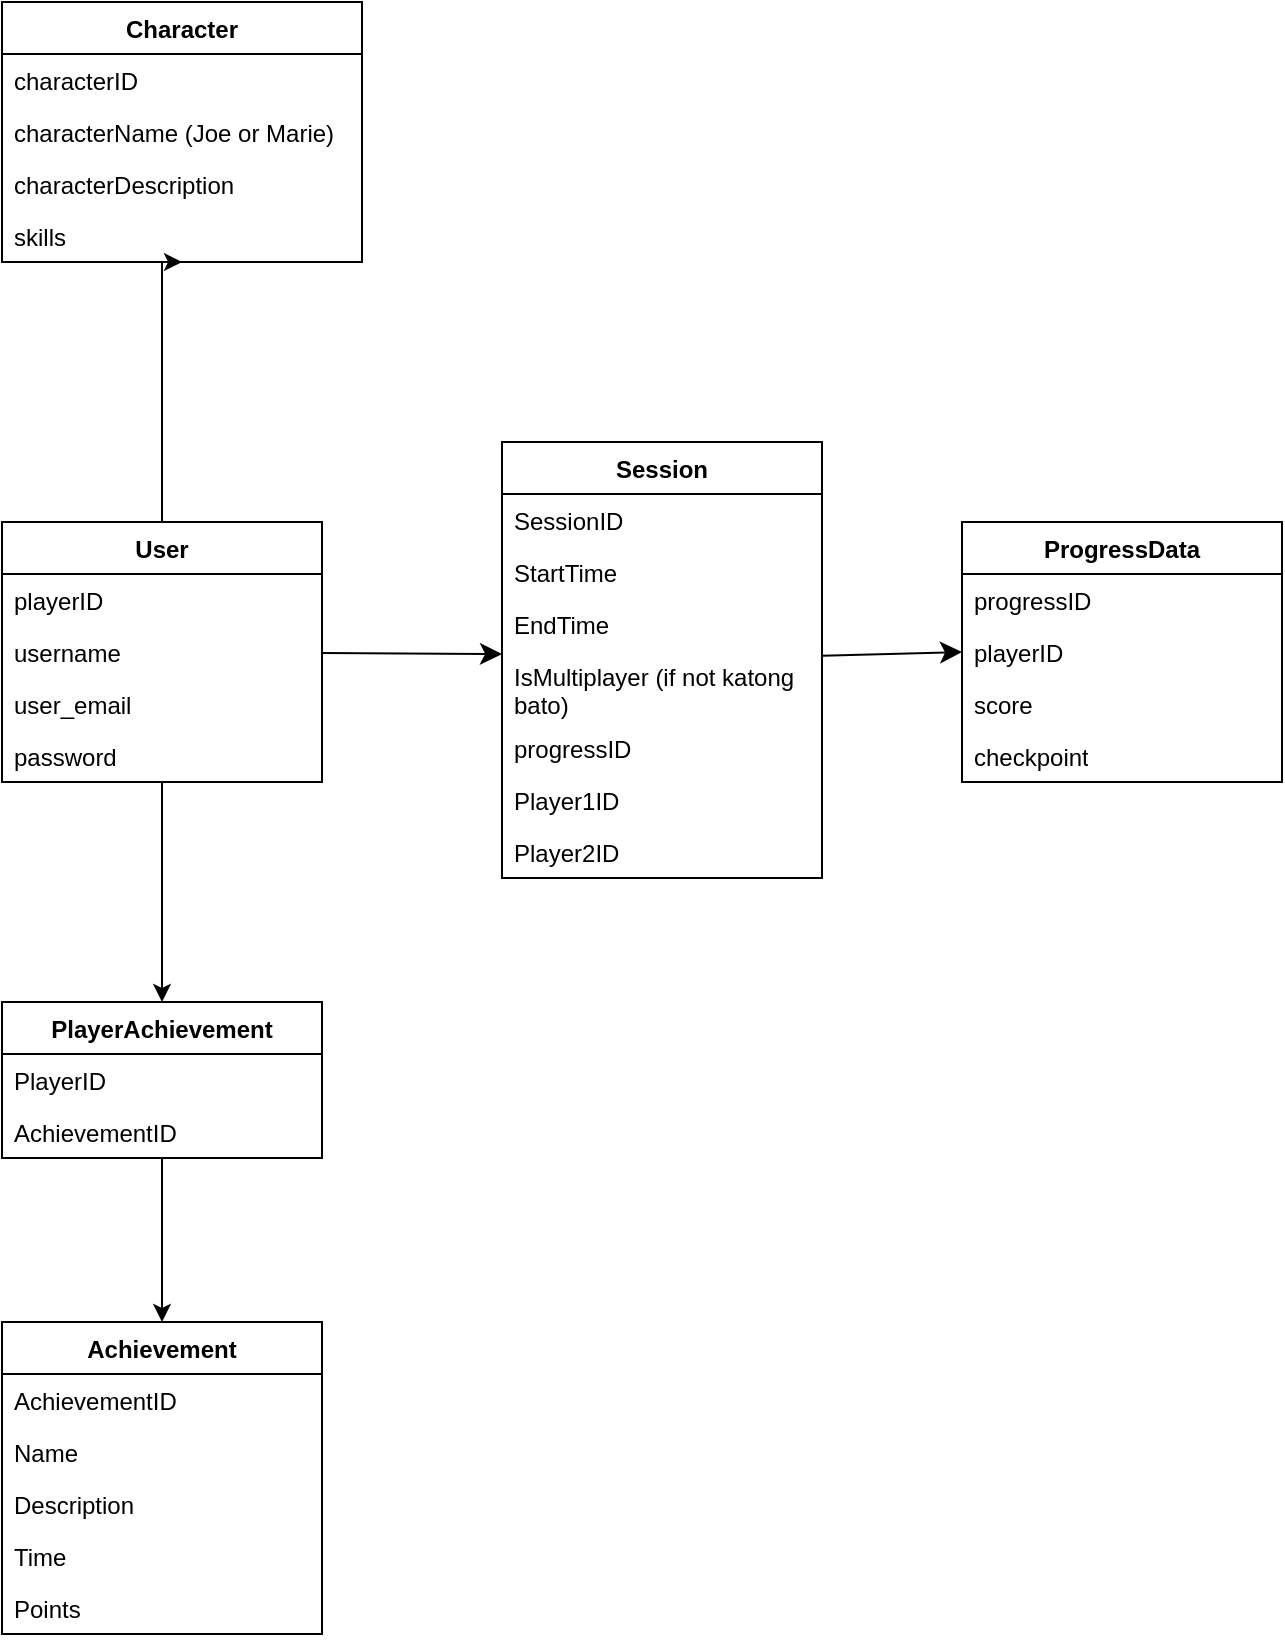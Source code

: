 <mxfile version="26.2.12">
  <diagram name="Page-1" id="9rd_xdLmd5rLgGGDqGB6">
    <mxGraphModel dx="1410" dy="2756" grid="1" gridSize="10" guides="1" tooltips="1" connect="1" arrows="1" fold="1" page="1" pageScale="1" pageWidth="850" pageHeight="1100" math="0" shadow="0">
      <root>
        <mxCell id="0" />
        <mxCell id="1" parent="0" />
        <mxCell id="b0p4kjqBjUoqprinX8WR-55" style="edgeStyle=orthogonalEdgeStyle;rounded=0;orthogonalLoop=1;jettySize=auto;html=1;entryX=0.5;entryY=1;entryDx=0;entryDy=0;" parent="1" source="b0p4kjqBjUoqprinX8WR-1" target="b0p4kjqBjUoqprinX8WR-12" edge="1">
          <mxGeometry relative="1" as="geometry">
            <Array as="points">
              <mxPoint x="190" />
            </Array>
          </mxGeometry>
        </mxCell>
        <mxCell id="OVizJT9XIhZw2vRnQmP7-5" style="edgeStyle=orthogonalEdgeStyle;rounded=0;orthogonalLoop=1;jettySize=auto;html=1;entryX=0.5;entryY=0;entryDx=0;entryDy=0;" parent="1" source="b0p4kjqBjUoqprinX8WR-1" target="b0p4kjqBjUoqprinX8WR-45" edge="1">
          <mxGeometry relative="1" as="geometry" />
        </mxCell>
        <mxCell id="b0p4kjqBjUoqprinX8WR-1" value="User" style="swimlane;fontStyle=1;align=center;verticalAlign=top;childLayout=stackLayout;horizontal=1;startSize=26;horizontalStack=0;resizeParent=1;resizeParentMax=0;resizeLast=0;collapsible=1;marginBottom=0;whiteSpace=wrap;html=1;" parent="1" vertex="1">
          <mxGeometry x="110" y="130" width="160" height="130" as="geometry" />
        </mxCell>
        <mxCell id="b0p4kjqBjUoqprinX8WR-7" value="playerID" style="text;strokeColor=none;fillColor=none;align=left;verticalAlign=top;spacingLeft=4;spacingRight=4;overflow=hidden;rotatable=0;points=[[0,0.5],[1,0.5]];portConstraint=eastwest;whiteSpace=wrap;html=1;" parent="b0p4kjqBjUoqprinX8WR-1" vertex="1">
          <mxGeometry y="26" width="160" height="26" as="geometry" />
        </mxCell>
        <mxCell id="b0p4kjqBjUoqprinX8WR-8" value="username" style="text;strokeColor=none;fillColor=none;align=left;verticalAlign=top;spacingLeft=4;spacingRight=4;overflow=hidden;rotatable=0;points=[[0,0.5],[1,0.5]];portConstraint=eastwest;whiteSpace=wrap;html=1;" parent="b0p4kjqBjUoqprinX8WR-1" vertex="1">
          <mxGeometry y="52" width="160" height="26" as="geometry" />
        </mxCell>
        <mxCell id="b0p4kjqBjUoqprinX8WR-9" value="user_email" style="text;strokeColor=none;fillColor=none;align=left;verticalAlign=top;spacingLeft=4;spacingRight=4;overflow=hidden;rotatable=0;points=[[0,0.5],[1,0.5]];portConstraint=eastwest;whiteSpace=wrap;html=1;" parent="b0p4kjqBjUoqprinX8WR-1" vertex="1">
          <mxGeometry y="78" width="160" height="26" as="geometry" />
        </mxCell>
        <mxCell id="b0p4kjqBjUoqprinX8WR-10" value="password" style="text;strokeColor=none;fillColor=none;align=left;verticalAlign=top;spacingLeft=4;spacingRight=4;overflow=hidden;rotatable=0;points=[[0,0.5],[1,0.5]];portConstraint=eastwest;whiteSpace=wrap;html=1;" parent="b0p4kjqBjUoqprinX8WR-1" vertex="1">
          <mxGeometry y="104" width="160" height="26" as="geometry" />
        </mxCell>
        <mxCell id="b0p4kjqBjUoqprinX8WR-12" value="Character" style="swimlane;fontStyle=1;align=center;verticalAlign=top;childLayout=stackLayout;horizontal=1;startSize=26;horizontalStack=0;resizeParent=1;resizeParentMax=0;resizeLast=0;collapsible=1;marginBottom=0;whiteSpace=wrap;html=1;" parent="1" vertex="1">
          <mxGeometry x="110" y="-130" width="180" height="130" as="geometry" />
        </mxCell>
        <mxCell id="b0p4kjqBjUoqprinX8WR-13" value="characterID" style="text;strokeColor=none;fillColor=none;align=left;verticalAlign=top;spacingLeft=4;spacingRight=4;overflow=hidden;rotatable=0;points=[[0,0.5],[1,0.5]];portConstraint=eastwest;whiteSpace=wrap;html=1;" parent="b0p4kjqBjUoqprinX8WR-12" vertex="1">
          <mxGeometry y="26" width="180" height="26" as="geometry" />
        </mxCell>
        <mxCell id="b0p4kjqBjUoqprinX8WR-14" value="characterName (Joe or Marie)" style="text;strokeColor=none;fillColor=none;align=left;verticalAlign=top;spacingLeft=4;spacingRight=4;overflow=hidden;rotatable=0;points=[[0,0.5],[1,0.5]];portConstraint=eastwest;whiteSpace=wrap;html=1;" parent="b0p4kjqBjUoqprinX8WR-12" vertex="1">
          <mxGeometry y="52" width="180" height="26" as="geometry" />
        </mxCell>
        <mxCell id="b0p4kjqBjUoqprinX8WR-15" value="characterDescription&lt;div&gt;&lt;br&gt;&lt;/div&gt;" style="text;strokeColor=none;fillColor=none;align=left;verticalAlign=top;spacingLeft=4;spacingRight=4;overflow=hidden;rotatable=0;points=[[0,0.5],[1,0.5]];portConstraint=eastwest;whiteSpace=wrap;html=1;" parent="b0p4kjqBjUoqprinX8WR-12" vertex="1">
          <mxGeometry y="78" width="180" height="26" as="geometry" />
        </mxCell>
        <mxCell id="b0p4kjqBjUoqprinX8WR-16" value="&lt;div&gt;skills&lt;/div&gt;" style="text;strokeColor=none;fillColor=none;align=left;verticalAlign=top;spacingLeft=4;spacingRight=4;overflow=hidden;rotatable=0;points=[[0,0.5],[1,0.5]];portConstraint=eastwest;whiteSpace=wrap;html=1;" parent="b0p4kjqBjUoqprinX8WR-12" vertex="1">
          <mxGeometry y="104" width="180" height="26" as="geometry" />
        </mxCell>
        <mxCell id="Wn0dOv6MP6DsH9rZJGZ--9" style="edgeStyle=none;curved=1;rounded=0;orthogonalLoop=1;jettySize=auto;html=1;entryX=0;entryY=0.5;entryDx=0;entryDy=0;fontSize=12;startSize=8;endSize=8;" edge="1" parent="1" source="b0p4kjqBjUoqprinX8WR-17" target="b0p4kjqBjUoqprinX8WR-34">
          <mxGeometry relative="1" as="geometry" />
        </mxCell>
        <mxCell id="b0p4kjqBjUoqprinX8WR-17" value="Session" style="swimlane;fontStyle=1;align=center;verticalAlign=top;childLayout=stackLayout;horizontal=1;startSize=26;horizontalStack=0;resizeParent=1;resizeParentMax=0;resizeLast=0;collapsible=1;marginBottom=0;whiteSpace=wrap;html=1;" parent="1" vertex="1">
          <mxGeometry x="360" y="90" width="160" height="218" as="geometry" />
        </mxCell>
        <mxCell id="b0p4kjqBjUoqprinX8WR-18" value="SessionID" style="text;strokeColor=none;fillColor=none;align=left;verticalAlign=top;spacingLeft=4;spacingRight=4;overflow=hidden;rotatable=0;points=[[0,0.5],[1,0.5]];portConstraint=eastwest;whiteSpace=wrap;html=1;" parent="b0p4kjqBjUoqprinX8WR-17" vertex="1">
          <mxGeometry y="26" width="160" height="26" as="geometry" />
        </mxCell>
        <mxCell id="b0p4kjqBjUoqprinX8WR-19" value="StartTime" style="text;strokeColor=none;fillColor=none;align=left;verticalAlign=top;spacingLeft=4;spacingRight=4;overflow=hidden;rotatable=0;points=[[0,0.5],[1,0.5]];portConstraint=eastwest;whiteSpace=wrap;html=1;" parent="b0p4kjqBjUoqprinX8WR-17" vertex="1">
          <mxGeometry y="52" width="160" height="26" as="geometry" />
        </mxCell>
        <mxCell id="b0p4kjqBjUoqprinX8WR-20" value="EndTime" style="text;strokeColor=none;fillColor=none;align=left;verticalAlign=top;spacingLeft=4;spacingRight=4;overflow=hidden;rotatable=0;points=[[0,0.5],[1,0.5]];portConstraint=eastwest;whiteSpace=wrap;html=1;" parent="b0p4kjqBjUoqprinX8WR-17" vertex="1">
          <mxGeometry y="78" width="160" height="26" as="geometry" />
        </mxCell>
        <mxCell id="b0p4kjqBjUoqprinX8WR-21" value="IsMultiplayer (if not katong bato)" style="text;strokeColor=none;fillColor=none;align=left;verticalAlign=top;spacingLeft=4;spacingRight=4;overflow=hidden;rotatable=0;points=[[0,0.5],[1,0.5]];portConstraint=eastwest;whiteSpace=wrap;html=1;" parent="b0p4kjqBjUoqprinX8WR-17" vertex="1">
          <mxGeometry y="104" width="160" height="36" as="geometry" />
        </mxCell>
        <mxCell id="b0p4kjqBjUoqprinX8WR-22" value="progressID" style="text;strokeColor=none;fillColor=none;align=left;verticalAlign=top;spacingLeft=4;spacingRight=4;overflow=hidden;rotatable=0;points=[[0,0.5],[1,0.5]];portConstraint=eastwest;whiteSpace=wrap;html=1;" parent="b0p4kjqBjUoqprinX8WR-17" vertex="1">
          <mxGeometry y="140" width="160" height="26" as="geometry" />
        </mxCell>
        <mxCell id="b0p4kjqBjUoqprinX8WR-23" value="Player1ID" style="text;strokeColor=none;fillColor=none;align=left;verticalAlign=top;spacingLeft=4;spacingRight=4;overflow=hidden;rotatable=0;points=[[0,0.5],[1,0.5]];portConstraint=eastwest;whiteSpace=wrap;html=1;" parent="b0p4kjqBjUoqprinX8WR-17" vertex="1">
          <mxGeometry y="166" width="160" height="26" as="geometry" />
        </mxCell>
        <mxCell id="b0p4kjqBjUoqprinX8WR-24" value="Player2ID" style="text;strokeColor=none;fillColor=none;align=left;verticalAlign=top;spacingLeft=4;spacingRight=4;overflow=hidden;rotatable=0;points=[[0,0.5],[1,0.5]];portConstraint=eastwest;whiteSpace=wrap;html=1;" parent="b0p4kjqBjUoqprinX8WR-17" vertex="1">
          <mxGeometry y="192" width="160" height="26" as="geometry" />
        </mxCell>
        <mxCell id="b0p4kjqBjUoqprinX8WR-32" value="ProgressData" style="swimlane;fontStyle=1;align=center;verticalAlign=top;childLayout=stackLayout;horizontal=1;startSize=26;horizontalStack=0;resizeParent=1;resizeParentMax=0;resizeLast=0;collapsible=1;marginBottom=0;whiteSpace=wrap;html=1;" parent="1" vertex="1">
          <mxGeometry x="590" y="130" width="160" height="130" as="geometry" />
        </mxCell>
        <mxCell id="b0p4kjqBjUoqprinX8WR-33" value="progressID" style="text;strokeColor=none;fillColor=none;align=left;verticalAlign=top;spacingLeft=4;spacingRight=4;overflow=hidden;rotatable=0;points=[[0,0.5],[1,0.5]];portConstraint=eastwest;whiteSpace=wrap;html=1;" parent="b0p4kjqBjUoqprinX8WR-32" vertex="1">
          <mxGeometry y="26" width="160" height="26" as="geometry" />
        </mxCell>
        <mxCell id="b0p4kjqBjUoqprinX8WR-34" value="playerID" style="text;strokeColor=none;fillColor=none;align=left;verticalAlign=top;spacingLeft=4;spacingRight=4;overflow=hidden;rotatable=0;points=[[0,0.5],[1,0.5]];portConstraint=eastwest;whiteSpace=wrap;html=1;" parent="b0p4kjqBjUoqprinX8WR-32" vertex="1">
          <mxGeometry y="52" width="160" height="26" as="geometry" />
        </mxCell>
        <mxCell id="OVizJT9XIhZw2vRnQmP7-2" value="score" style="text;strokeColor=none;fillColor=none;align=left;verticalAlign=top;spacingLeft=4;spacingRight=4;overflow=hidden;rotatable=0;points=[[0,0.5],[1,0.5]];portConstraint=eastwest;whiteSpace=wrap;html=1;" parent="b0p4kjqBjUoqprinX8WR-32" vertex="1">
          <mxGeometry y="78" width="160" height="26" as="geometry" />
        </mxCell>
        <mxCell id="OVizJT9XIhZw2vRnQmP7-3" value="checkpoint" style="text;strokeColor=none;fillColor=none;align=left;verticalAlign=top;spacingLeft=4;spacingRight=4;overflow=hidden;rotatable=0;points=[[0,0.5],[1,0.5]];portConstraint=eastwest;whiteSpace=wrap;html=1;" parent="b0p4kjqBjUoqprinX8WR-32" vertex="1">
          <mxGeometry y="104" width="160" height="26" as="geometry" />
        </mxCell>
        <mxCell id="b0p4kjqBjUoqprinX8WR-39" value="Achievement" style="swimlane;fontStyle=1;align=center;verticalAlign=top;childLayout=stackLayout;horizontal=1;startSize=26;horizontalStack=0;resizeParent=1;resizeParentMax=0;resizeLast=0;collapsible=1;marginBottom=0;whiteSpace=wrap;html=1;" parent="1" vertex="1">
          <mxGeometry x="110" y="530" width="160" height="156" as="geometry" />
        </mxCell>
        <mxCell id="b0p4kjqBjUoqprinX8WR-40" value="AchievementID" style="text;strokeColor=none;fillColor=none;align=left;verticalAlign=top;spacingLeft=4;spacingRight=4;overflow=hidden;rotatable=0;points=[[0,0.5],[1,0.5]];portConstraint=eastwest;whiteSpace=wrap;html=1;" parent="b0p4kjqBjUoqprinX8WR-39" vertex="1">
          <mxGeometry y="26" width="160" height="26" as="geometry" />
        </mxCell>
        <mxCell id="b0p4kjqBjUoqprinX8WR-41" value="Name" style="text;strokeColor=none;fillColor=none;align=left;verticalAlign=top;spacingLeft=4;spacingRight=4;overflow=hidden;rotatable=0;points=[[0,0.5],[1,0.5]];portConstraint=eastwest;whiteSpace=wrap;html=1;" parent="b0p4kjqBjUoqprinX8WR-39" vertex="1">
          <mxGeometry y="52" width="160" height="26" as="geometry" />
        </mxCell>
        <mxCell id="b0p4kjqBjUoqprinX8WR-42" value="Description" style="text;strokeColor=none;fillColor=none;align=left;verticalAlign=top;spacingLeft=4;spacingRight=4;overflow=hidden;rotatable=0;points=[[0,0.5],[1,0.5]];portConstraint=eastwest;whiteSpace=wrap;html=1;" parent="b0p4kjqBjUoqprinX8WR-39" vertex="1">
          <mxGeometry y="78" width="160" height="26" as="geometry" />
        </mxCell>
        <mxCell id="b0p4kjqBjUoqprinX8WR-43" value="Time" style="text;strokeColor=none;fillColor=none;align=left;verticalAlign=top;spacingLeft=4;spacingRight=4;overflow=hidden;rotatable=0;points=[[0,0.5],[1,0.5]];portConstraint=eastwest;whiteSpace=wrap;html=1;" parent="b0p4kjqBjUoqprinX8WR-39" vertex="1">
          <mxGeometry y="104" width="160" height="26" as="geometry" />
        </mxCell>
        <mxCell id="b0p4kjqBjUoqprinX8WR-44" value="Points" style="text;strokeColor=none;fillColor=none;align=left;verticalAlign=top;spacingLeft=4;spacingRight=4;overflow=hidden;rotatable=0;points=[[0,0.5],[1,0.5]];portConstraint=eastwest;whiteSpace=wrap;html=1;" parent="b0p4kjqBjUoqprinX8WR-39" vertex="1">
          <mxGeometry y="130" width="160" height="26" as="geometry" />
        </mxCell>
        <mxCell id="OVizJT9XIhZw2vRnQmP7-6" style="edgeStyle=orthogonalEdgeStyle;rounded=0;orthogonalLoop=1;jettySize=auto;html=1;entryX=0.5;entryY=0;entryDx=0;entryDy=0;" parent="1" source="b0p4kjqBjUoqprinX8WR-45" target="b0p4kjqBjUoqprinX8WR-39" edge="1">
          <mxGeometry relative="1" as="geometry" />
        </mxCell>
        <mxCell id="b0p4kjqBjUoqprinX8WR-45" value="PlayerAchievement" style="swimlane;fontStyle=1;align=center;verticalAlign=top;childLayout=stackLayout;horizontal=1;startSize=26;horizontalStack=0;resizeParent=1;resizeParentMax=0;resizeLast=0;collapsible=1;marginBottom=0;whiteSpace=wrap;html=1;" parent="1" vertex="1">
          <mxGeometry x="110" y="370" width="160" height="78" as="geometry" />
        </mxCell>
        <mxCell id="b0p4kjqBjUoqprinX8WR-46" value="PlayerID" style="text;strokeColor=none;fillColor=none;align=left;verticalAlign=top;spacingLeft=4;spacingRight=4;overflow=hidden;rotatable=0;points=[[0,0.5],[1,0.5]];portConstraint=eastwest;whiteSpace=wrap;html=1;" parent="b0p4kjqBjUoqprinX8WR-45" vertex="1">
          <mxGeometry y="26" width="160" height="26" as="geometry" />
        </mxCell>
        <mxCell id="b0p4kjqBjUoqprinX8WR-47" value="AchievementID" style="text;strokeColor=none;fillColor=none;align=left;verticalAlign=top;spacingLeft=4;spacingRight=4;overflow=hidden;rotatable=0;points=[[0,0.5],[1,0.5]];portConstraint=eastwest;whiteSpace=wrap;html=1;" parent="b0p4kjqBjUoqprinX8WR-45" vertex="1">
          <mxGeometry y="52" width="160" height="26" as="geometry" />
        </mxCell>
        <mxCell id="Wn0dOv6MP6DsH9rZJGZ--4" style="edgeStyle=none;curved=1;rounded=0;orthogonalLoop=1;jettySize=auto;html=1;fontSize=12;startSize=8;endSize=8;" edge="1" parent="1" source="b0p4kjqBjUoqprinX8WR-1">
          <mxGeometry relative="1" as="geometry">
            <mxPoint x="360" y="196" as="targetPoint" />
          </mxGeometry>
        </mxCell>
      </root>
    </mxGraphModel>
  </diagram>
</mxfile>
